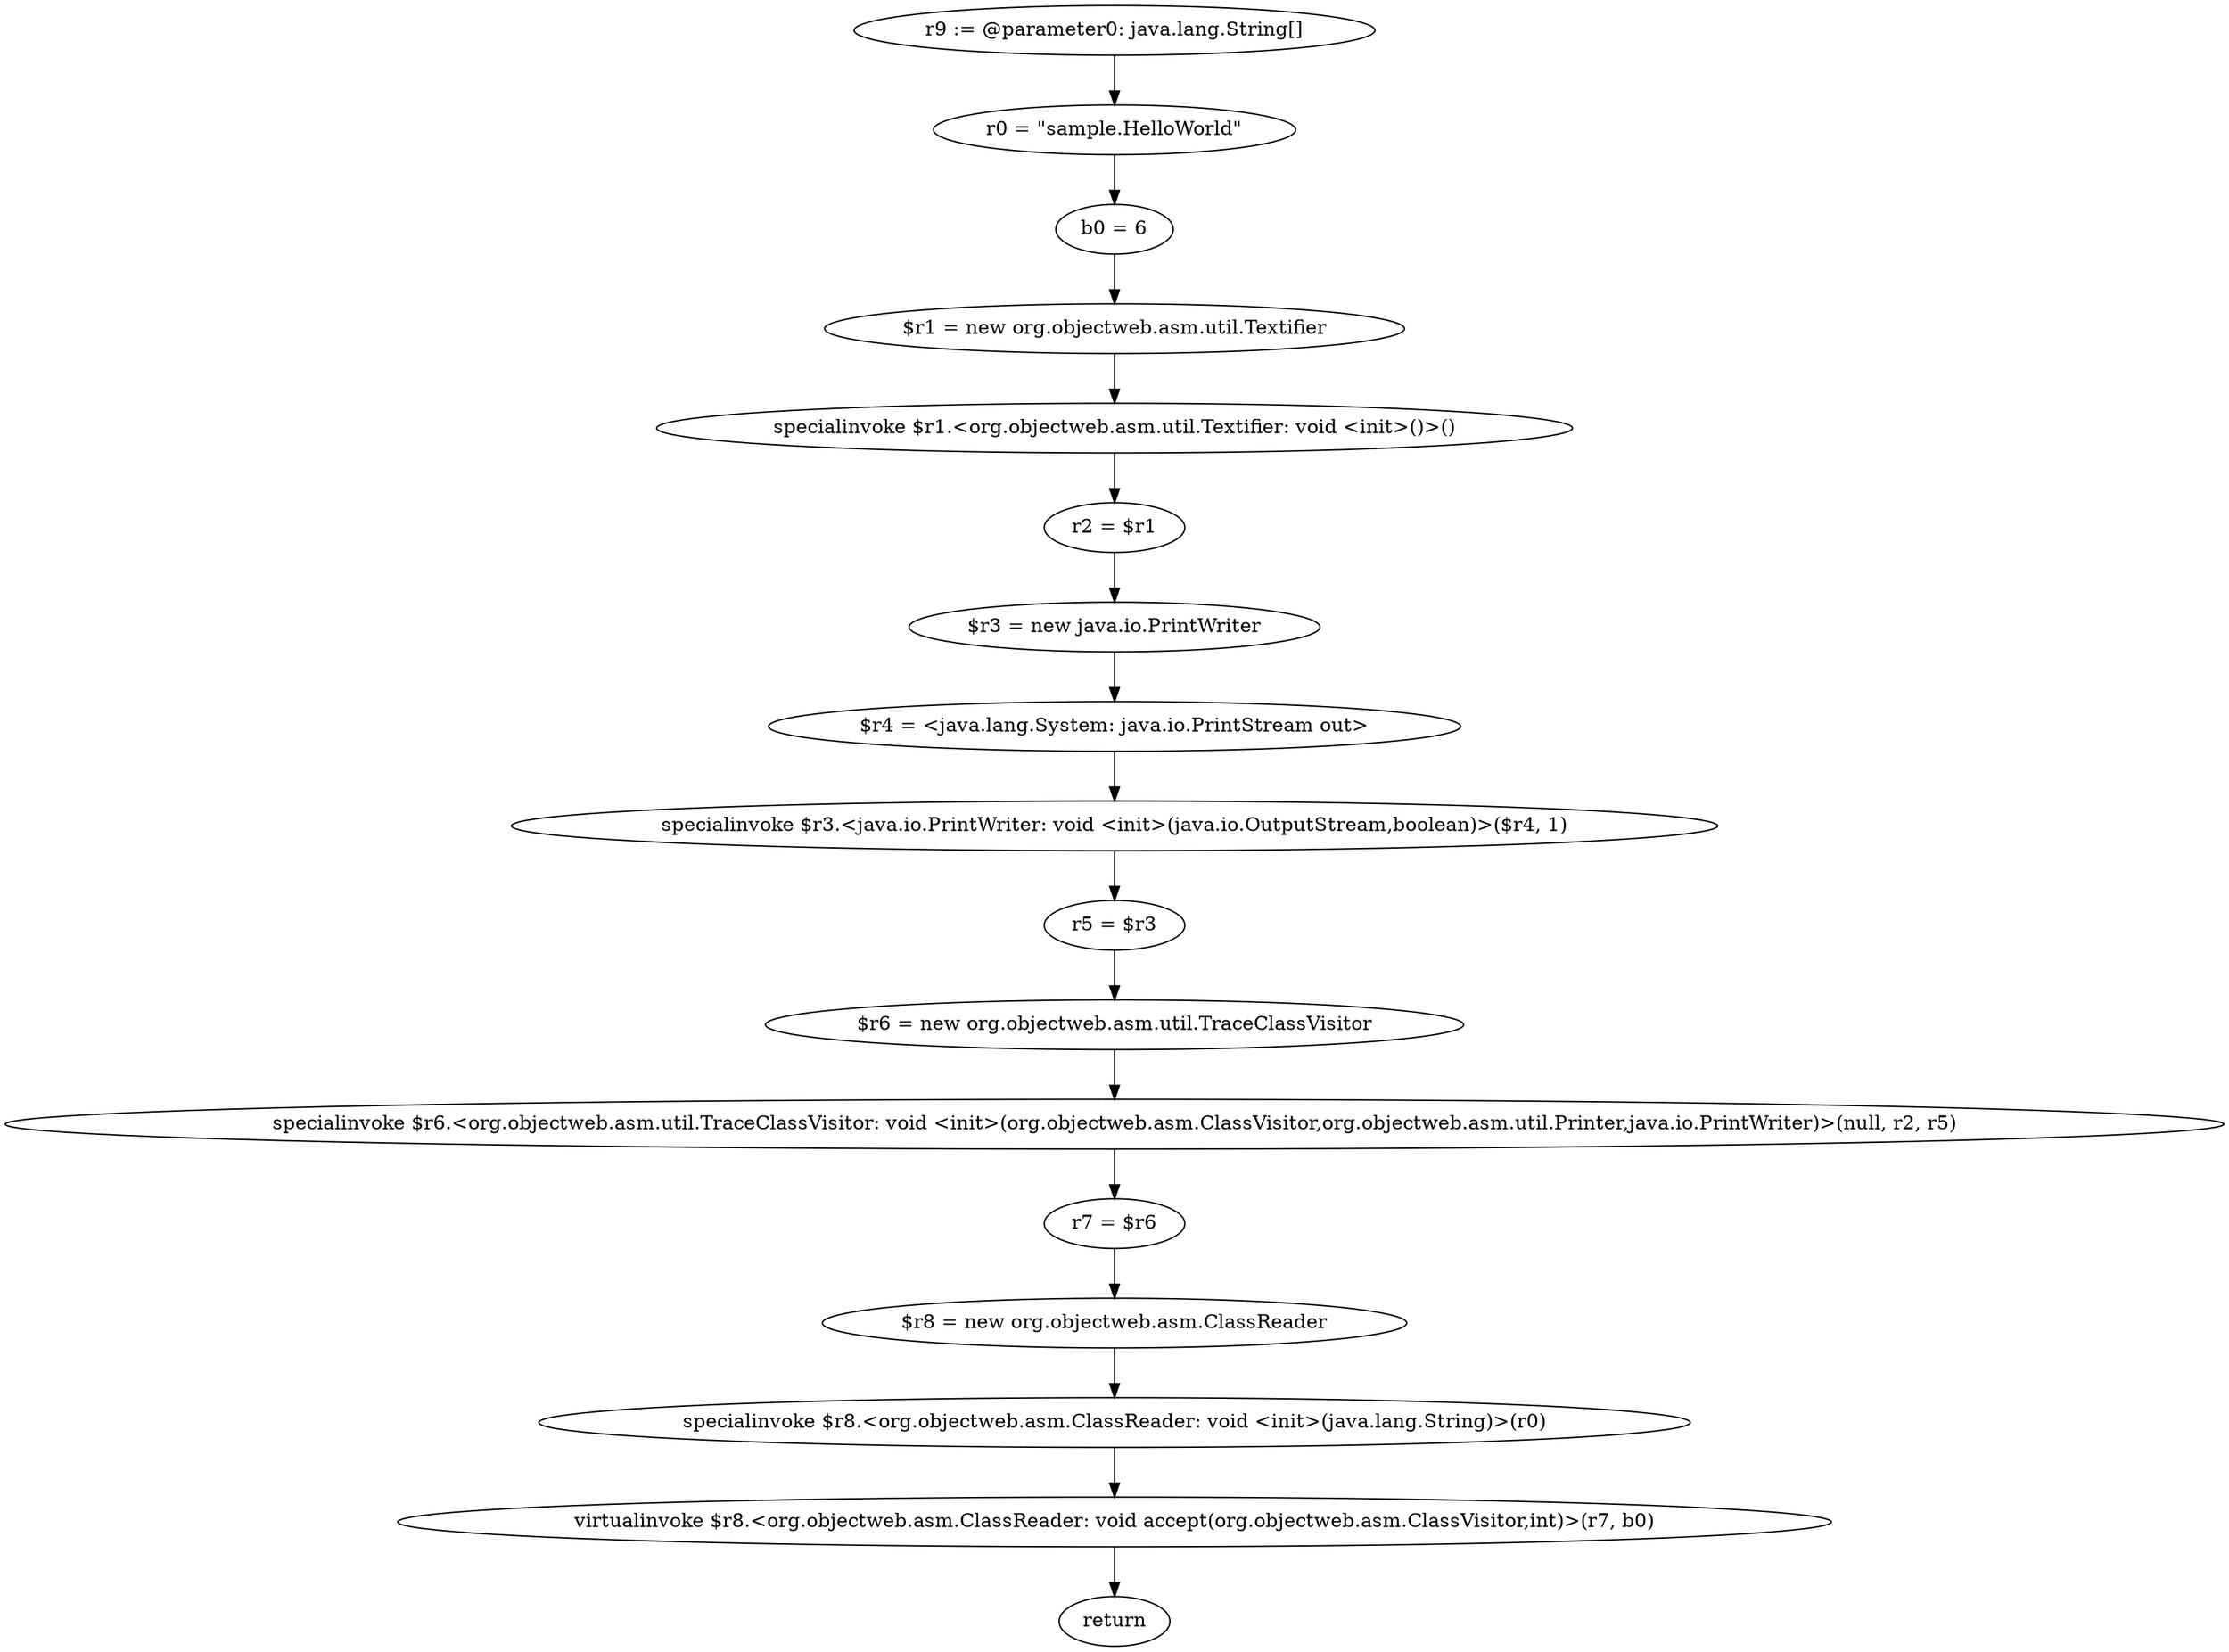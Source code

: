 digraph "unitGraph" {
    "r9 := @parameter0: java.lang.String[]"
    "r0 = \"sample.HelloWorld\""
    "b0 = 6"
    "$r1 = new org.objectweb.asm.util.Textifier"
    "specialinvoke $r1.<org.objectweb.asm.util.Textifier: void <init>()>()"
    "r2 = $r1"
    "$r3 = new java.io.PrintWriter"
    "$r4 = <java.lang.System: java.io.PrintStream out>"
    "specialinvoke $r3.<java.io.PrintWriter: void <init>(java.io.OutputStream,boolean)>($r4, 1)"
    "r5 = $r3"
    "$r6 = new org.objectweb.asm.util.TraceClassVisitor"
    "specialinvoke $r6.<org.objectweb.asm.util.TraceClassVisitor: void <init>(org.objectweb.asm.ClassVisitor,org.objectweb.asm.util.Printer,java.io.PrintWriter)>(null, r2, r5)"
    "r7 = $r6"
    "$r8 = new org.objectweb.asm.ClassReader"
    "specialinvoke $r8.<org.objectweb.asm.ClassReader: void <init>(java.lang.String)>(r0)"
    "virtualinvoke $r8.<org.objectweb.asm.ClassReader: void accept(org.objectweb.asm.ClassVisitor,int)>(r7, b0)"
    "return"
    "r9 := @parameter0: java.lang.String[]"->"r0 = \"sample.HelloWorld\"";
    "r0 = \"sample.HelloWorld\""->"b0 = 6";
    "b0 = 6"->"$r1 = new org.objectweb.asm.util.Textifier";
    "$r1 = new org.objectweb.asm.util.Textifier"->"specialinvoke $r1.<org.objectweb.asm.util.Textifier: void <init>()>()";
    "specialinvoke $r1.<org.objectweb.asm.util.Textifier: void <init>()>()"->"r2 = $r1";
    "r2 = $r1"->"$r3 = new java.io.PrintWriter";
    "$r3 = new java.io.PrintWriter"->"$r4 = <java.lang.System: java.io.PrintStream out>";
    "$r4 = <java.lang.System: java.io.PrintStream out>"->"specialinvoke $r3.<java.io.PrintWriter: void <init>(java.io.OutputStream,boolean)>($r4, 1)";
    "specialinvoke $r3.<java.io.PrintWriter: void <init>(java.io.OutputStream,boolean)>($r4, 1)"->"r5 = $r3";
    "r5 = $r3"->"$r6 = new org.objectweb.asm.util.TraceClassVisitor";
    "$r6 = new org.objectweb.asm.util.TraceClassVisitor"->"specialinvoke $r6.<org.objectweb.asm.util.TraceClassVisitor: void <init>(org.objectweb.asm.ClassVisitor,org.objectweb.asm.util.Printer,java.io.PrintWriter)>(null, r2, r5)";
    "specialinvoke $r6.<org.objectweb.asm.util.TraceClassVisitor: void <init>(org.objectweb.asm.ClassVisitor,org.objectweb.asm.util.Printer,java.io.PrintWriter)>(null, r2, r5)"->"r7 = $r6";
    "r7 = $r6"->"$r8 = new org.objectweb.asm.ClassReader";
    "$r8 = new org.objectweb.asm.ClassReader"->"specialinvoke $r8.<org.objectweb.asm.ClassReader: void <init>(java.lang.String)>(r0)";
    "specialinvoke $r8.<org.objectweb.asm.ClassReader: void <init>(java.lang.String)>(r0)"->"virtualinvoke $r8.<org.objectweb.asm.ClassReader: void accept(org.objectweb.asm.ClassVisitor,int)>(r7, b0)";
    "virtualinvoke $r8.<org.objectweb.asm.ClassReader: void accept(org.objectweb.asm.ClassVisitor,int)>(r7, b0)"->"return";
}
